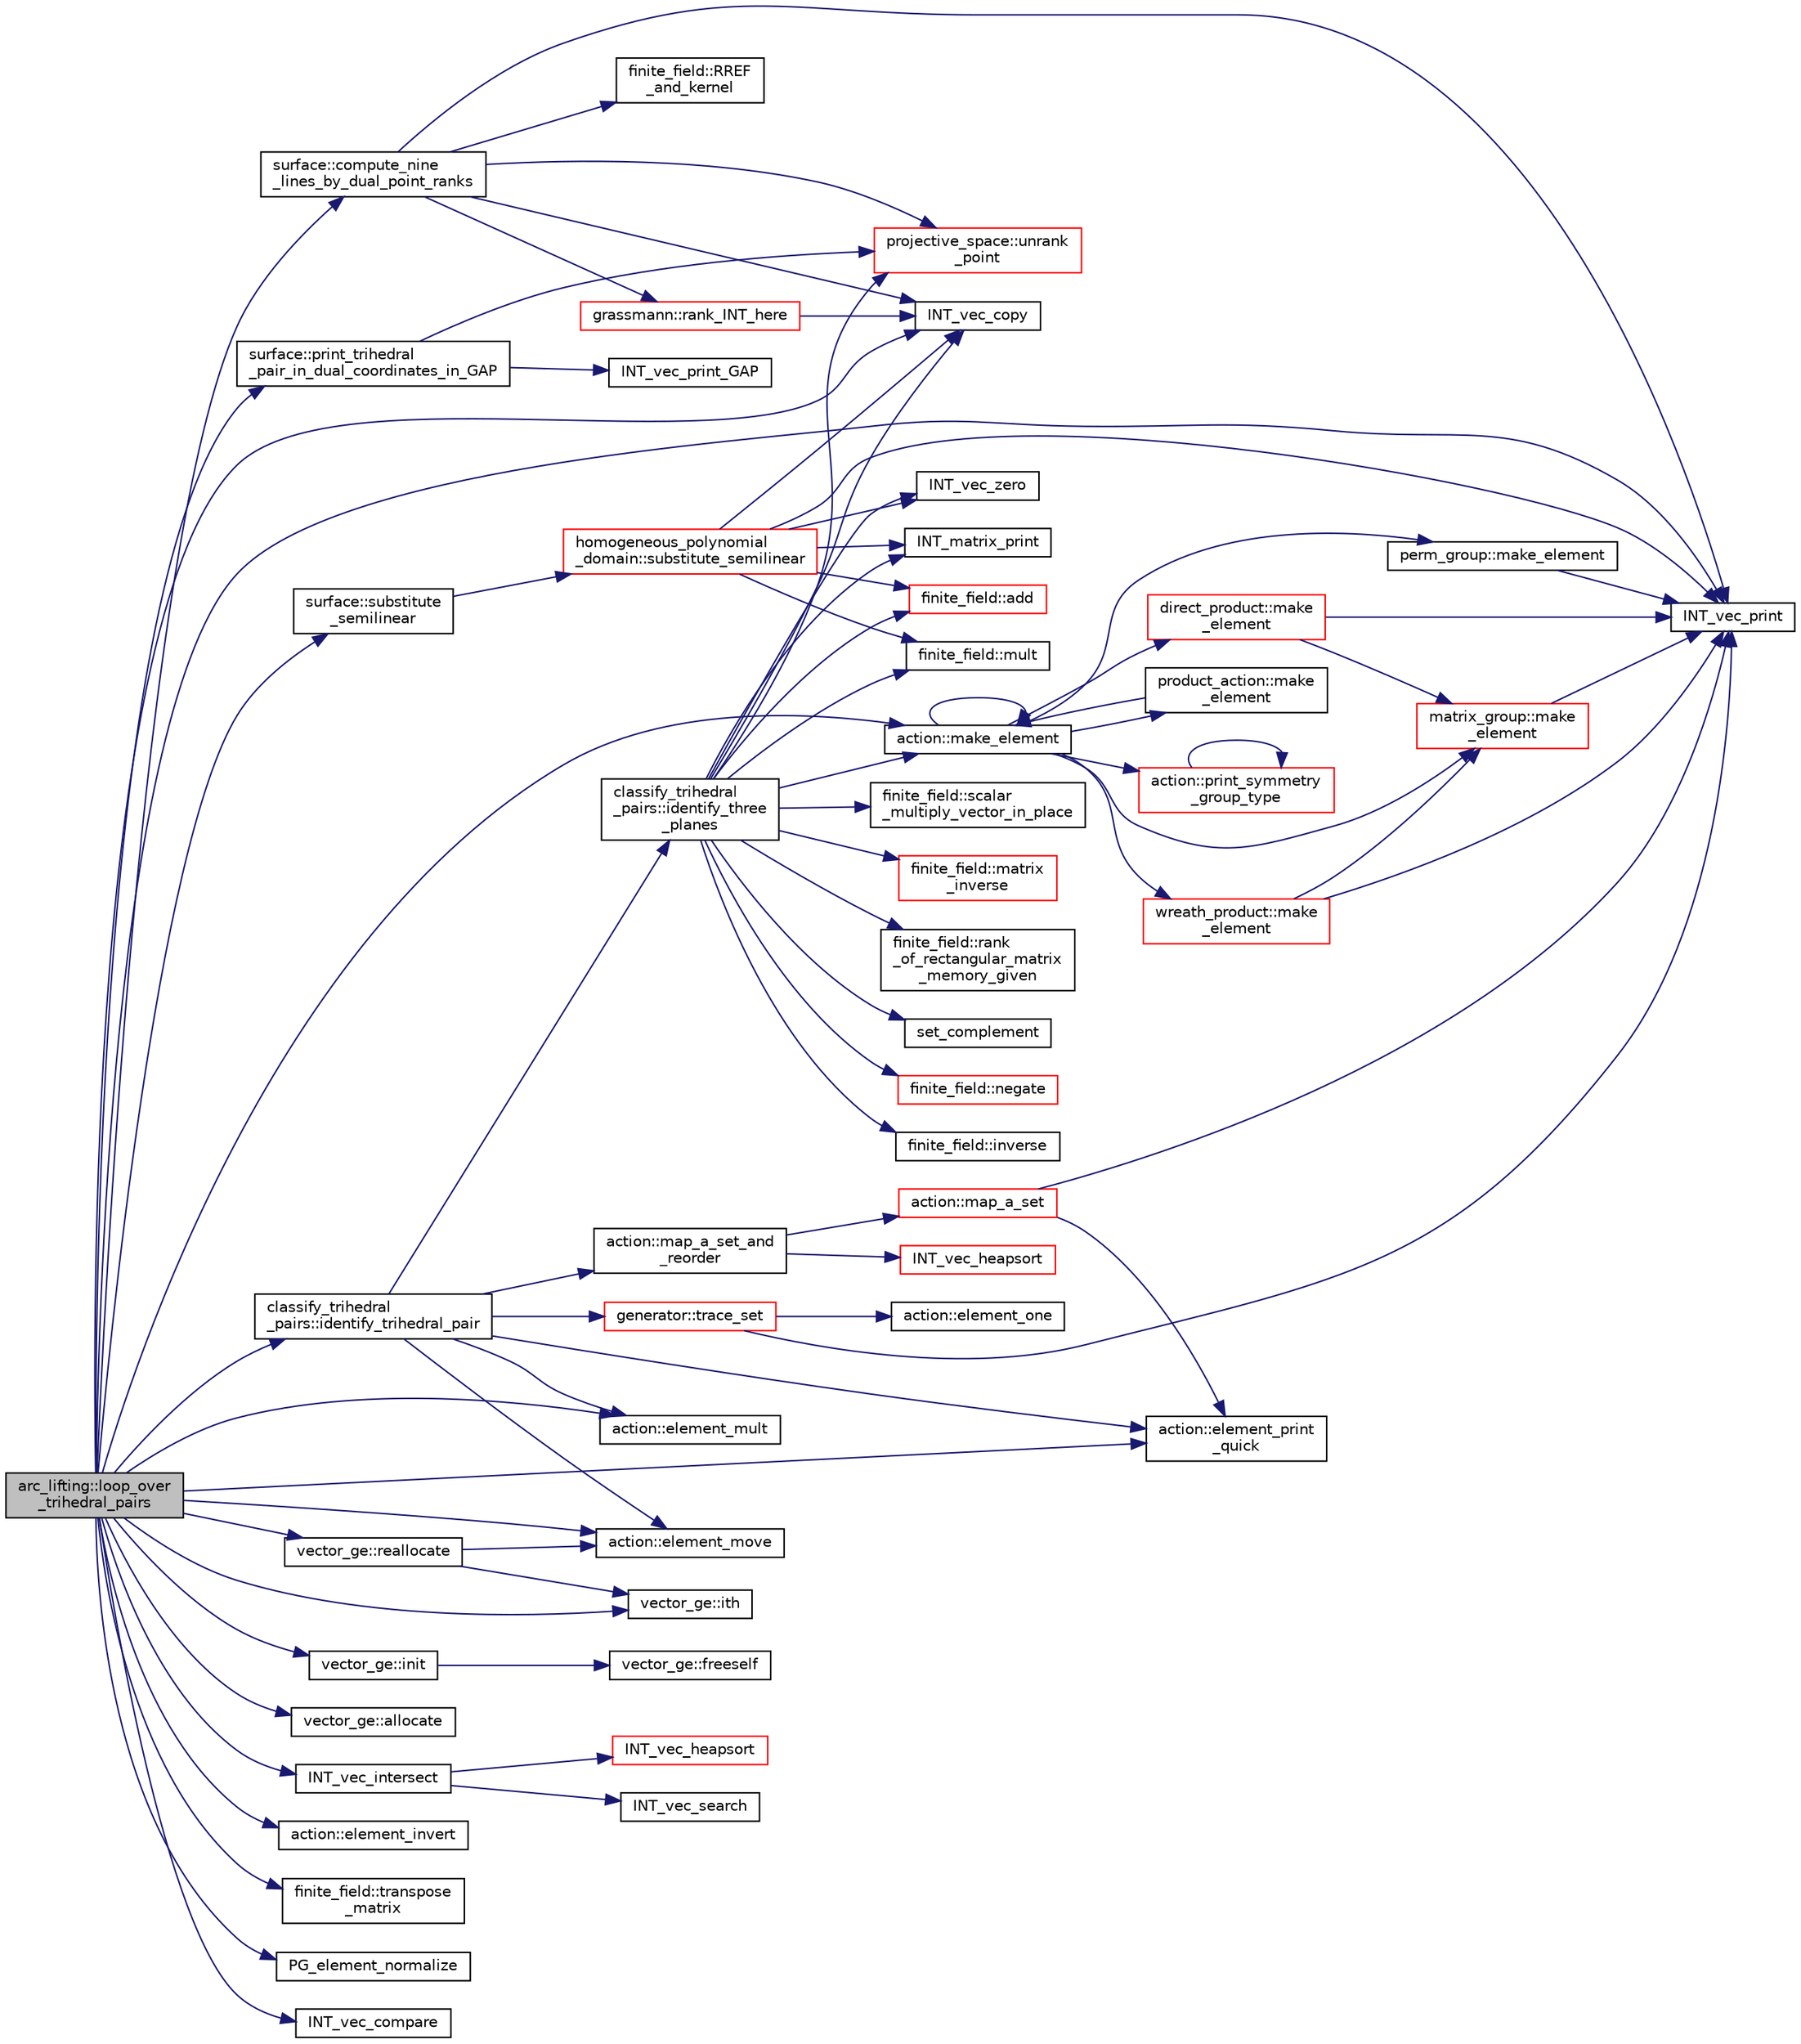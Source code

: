 digraph "arc_lifting::loop_over_trihedral_pairs"
{
  edge [fontname="Helvetica",fontsize="10",labelfontname="Helvetica",labelfontsize="10"];
  node [fontname="Helvetica",fontsize="10",shape=record];
  rankdir="LR";
  Node689 [label="arc_lifting::loop_over\l_trihedral_pairs",height=0.2,width=0.4,color="black", fillcolor="grey75", style="filled", fontcolor="black"];
  Node689 -> Node690 [color="midnightblue",fontsize="10",style="solid",fontname="Helvetica"];
  Node690 [label="classify_trihedral\l_pairs::identify_trihedral_pair",height=0.2,width=0.4,color="black", fillcolor="white", style="filled",URL="$d1/d21/classclassify__trihedral__pairs.html#a1a85f616b5043da9f7e585868b0d191d"];
  Node690 -> Node691 [color="midnightblue",fontsize="10",style="solid",fontname="Helvetica"];
  Node691 [label="classify_trihedral\l_pairs::identify_three\l_planes",height=0.2,width=0.4,color="black", fillcolor="white", style="filled",URL="$d1/d21/classclassify__trihedral__pairs.html#a0c39bec96db456430eb119aa573f6d25"];
  Node691 -> Node692 [color="midnightblue",fontsize="10",style="solid",fontname="Helvetica"];
  Node692 [label="projective_space::unrank\l_point",height=0.2,width=0.4,color="red", fillcolor="white", style="filled",URL="$d2/d17/classprojective__space.html#a3cb7917af4c5f1590b660d4bf907e0fa"];
  Node691 -> Node694 [color="midnightblue",fontsize="10",style="solid",fontname="Helvetica"];
  Node694 [label="INT_vec_copy",height=0.2,width=0.4,color="black", fillcolor="white", style="filled",URL="$df/dbf/sajeeb_8_c.html#ac2d875e27e009af6ec04d17254d11075"];
  Node691 -> Node695 [color="midnightblue",fontsize="10",style="solid",fontname="Helvetica"];
  Node695 [label="finite_field::rank\l_of_rectangular_matrix\l_memory_given",height=0.2,width=0.4,color="black", fillcolor="white", style="filled",URL="$df/d5a/classfinite__field.html#a264a664b2b42be02d0bf919e058eb358"];
  Node691 -> Node696 [color="midnightblue",fontsize="10",style="solid",fontname="Helvetica"];
  Node696 [label="set_complement",height=0.2,width=0.4,color="black", fillcolor="white", style="filled",URL="$d2/d7c/combinatorics_8_c.html#ab7dc77f73fc69bb15dbec52aba503c3b"];
  Node691 -> Node697 [color="midnightblue",fontsize="10",style="solid",fontname="Helvetica"];
  Node697 [label="finite_field::add",height=0.2,width=0.4,color="red", fillcolor="white", style="filled",URL="$df/d5a/classfinite__field.html#a8f12328a27500f3c7be0c849ebbc9d14"];
  Node691 -> Node700 [color="midnightblue",fontsize="10",style="solid",fontname="Helvetica"];
  Node700 [label="finite_field::mult",height=0.2,width=0.4,color="black", fillcolor="white", style="filled",URL="$df/d5a/classfinite__field.html#a24fb5917aa6d4d656fd855b7f44a13b0"];
  Node691 -> Node701 [color="midnightblue",fontsize="10",style="solid",fontname="Helvetica"];
  Node701 [label="finite_field::negate",height=0.2,width=0.4,color="red", fillcolor="white", style="filled",URL="$df/d5a/classfinite__field.html#aa9d798298f25d4a9262b5bc5f1733e31"];
  Node691 -> Node702 [color="midnightblue",fontsize="10",style="solid",fontname="Helvetica"];
  Node702 [label="finite_field::inverse",height=0.2,width=0.4,color="black", fillcolor="white", style="filled",URL="$df/d5a/classfinite__field.html#a69f2a12c01e70b7ce2d115c5221c9cdd"];
  Node691 -> Node703 [color="midnightblue",fontsize="10",style="solid",fontname="Helvetica"];
  Node703 [label="finite_field::scalar\l_multiply_vector_in_place",height=0.2,width=0.4,color="black", fillcolor="white", style="filled",URL="$df/d5a/classfinite__field.html#ab9b0987ee489bda0ad9027bbe3b3a930"];
  Node691 -> Node704 [color="midnightblue",fontsize="10",style="solid",fontname="Helvetica"];
  Node704 [label="INT_vec_zero",height=0.2,width=0.4,color="black", fillcolor="white", style="filled",URL="$df/dbf/sajeeb_8_c.html#aa8c9c7977203577026080f546fe4980f"];
  Node691 -> Node705 [color="midnightblue",fontsize="10",style="solid",fontname="Helvetica"];
  Node705 [label="INT_matrix_print",height=0.2,width=0.4,color="black", fillcolor="white", style="filled",URL="$d5/db4/io__and__os_8h.html#afd4180a24bef3a2b584668a4eaf607ff"];
  Node691 -> Node706 [color="midnightblue",fontsize="10",style="solid",fontname="Helvetica"];
  Node706 [label="finite_field::matrix\l_inverse",height=0.2,width=0.4,color="red", fillcolor="white", style="filled",URL="$df/d5a/classfinite__field.html#a3ef088739ceac47367f4b328697726a5"];
  Node691 -> Node712 [color="midnightblue",fontsize="10",style="solid",fontname="Helvetica"];
  Node712 [label="action::make_element",height=0.2,width=0.4,color="black", fillcolor="white", style="filled",URL="$d2/d86/classaction.html#a920fa2a27583fb60bae10e7b282cdd1d"];
  Node712 -> Node713 [color="midnightblue",fontsize="10",style="solid",fontname="Helvetica"];
  Node713 [label="product_action::make\l_element",height=0.2,width=0.4,color="black", fillcolor="white", style="filled",URL="$d8/d74/classproduct__action.html#a1d16f9f3a4be7b3ed6ce0825612a3cd8"];
  Node713 -> Node712 [color="midnightblue",fontsize="10",style="solid",fontname="Helvetica"];
  Node712 -> Node712 [color="midnightblue",fontsize="10",style="solid",fontname="Helvetica"];
  Node712 -> Node714 [color="midnightblue",fontsize="10",style="solid",fontname="Helvetica"];
  Node714 [label="matrix_group::make\l_element",height=0.2,width=0.4,color="red", fillcolor="white", style="filled",URL="$d3/ded/classmatrix__group.html#adf67c0031ec58afbbc545e65a1cf6845"];
  Node714 -> Node715 [color="midnightblue",fontsize="10",style="solid",fontname="Helvetica"];
  Node715 [label="INT_vec_print",height=0.2,width=0.4,color="black", fillcolor="white", style="filled",URL="$df/dbf/sajeeb_8_c.html#a79a5901af0b47dd0d694109543c027fe"];
  Node712 -> Node730 [color="midnightblue",fontsize="10",style="solid",fontname="Helvetica"];
  Node730 [label="wreath_product::make\l_element",height=0.2,width=0.4,color="red", fillcolor="white", style="filled",URL="$d8/dfa/classwreath__product.html#ac47838a579877034b1d2b4cd897625c1"];
  Node730 -> Node715 [color="midnightblue",fontsize="10",style="solid",fontname="Helvetica"];
  Node730 -> Node714 [color="midnightblue",fontsize="10",style="solid",fontname="Helvetica"];
  Node712 -> Node733 [color="midnightblue",fontsize="10",style="solid",fontname="Helvetica"];
  Node733 [label="direct_product::make\l_element",height=0.2,width=0.4,color="red", fillcolor="white", style="filled",URL="$dc/daf/classdirect__product.html#a776efa4be66f9b0481d1f012a14c9dde"];
  Node733 -> Node715 [color="midnightblue",fontsize="10",style="solid",fontname="Helvetica"];
  Node733 -> Node714 [color="midnightblue",fontsize="10",style="solid",fontname="Helvetica"];
  Node712 -> Node736 [color="midnightblue",fontsize="10",style="solid",fontname="Helvetica"];
  Node736 [label="perm_group::make_element",height=0.2,width=0.4,color="black", fillcolor="white", style="filled",URL="$df/d0a/classperm__group.html#a52c1c9e55966809c1e30aad80df87774"];
  Node736 -> Node715 [color="midnightblue",fontsize="10",style="solid",fontname="Helvetica"];
  Node712 -> Node737 [color="midnightblue",fontsize="10",style="solid",fontname="Helvetica"];
  Node737 [label="action::print_symmetry\l_group_type",height=0.2,width=0.4,color="red", fillcolor="white", style="filled",URL="$d2/d86/classaction.html#aed811766c7e64fe2c853df8b0b67aa6e"];
  Node737 -> Node737 [color="midnightblue",fontsize="10",style="solid",fontname="Helvetica"];
  Node690 -> Node739 [color="midnightblue",fontsize="10",style="solid",fontname="Helvetica"];
  Node739 [label="action::element_print\l_quick",height=0.2,width=0.4,color="black", fillcolor="white", style="filled",URL="$d2/d86/classaction.html#a4844680cf6750396f76494a28655265b"];
  Node690 -> Node740 [color="midnightblue",fontsize="10",style="solid",fontname="Helvetica"];
  Node740 [label="action::map_a_set_and\l_reorder",height=0.2,width=0.4,color="black", fillcolor="white", style="filled",URL="$d2/d86/classaction.html#affe38c85a0ff3cb34d233afa7b4aea35"];
  Node740 -> Node741 [color="midnightblue",fontsize="10",style="solid",fontname="Helvetica"];
  Node741 [label="action::map_a_set",height=0.2,width=0.4,color="red", fillcolor="white", style="filled",URL="$d2/d86/classaction.html#a600e542e5aeca2a46f18110e027947e0"];
  Node741 -> Node739 [color="midnightblue",fontsize="10",style="solid",fontname="Helvetica"];
  Node741 -> Node715 [color="midnightblue",fontsize="10",style="solid",fontname="Helvetica"];
  Node740 -> Node743 [color="midnightblue",fontsize="10",style="solid",fontname="Helvetica"];
  Node743 [label="INT_vec_heapsort",height=0.2,width=0.4,color="red", fillcolor="white", style="filled",URL="$d5/de2/foundations_2data__structures_2data__structures_8h.html#a3590ad9987f801fbfc94634300182f39"];
  Node690 -> Node747 [color="midnightblue",fontsize="10",style="solid",fontname="Helvetica"];
  Node747 [label="generator::trace_set",height=0.2,width=0.4,color="red", fillcolor="white", style="filled",URL="$d7/d73/classgenerator.html#ae34b55cbb999d9b2aa9dacc8748de0b2"];
  Node747 -> Node715 [color="midnightblue",fontsize="10",style="solid",fontname="Helvetica"];
  Node747 -> Node748 [color="midnightblue",fontsize="10",style="solid",fontname="Helvetica"];
  Node748 [label="action::element_one",height=0.2,width=0.4,color="black", fillcolor="white", style="filled",URL="$d2/d86/classaction.html#a780a105daf04d6d1fe7e2f63b3c88e3b"];
  Node690 -> Node764 [color="midnightblue",fontsize="10",style="solid",fontname="Helvetica"];
  Node764 [label="action::element_mult",height=0.2,width=0.4,color="black", fillcolor="white", style="filled",URL="$d2/d86/classaction.html#ae9e36b2cae1f0f7bd7144097fa9a34b3"];
  Node690 -> Node762 [color="midnightblue",fontsize="10",style="solid",fontname="Helvetica"];
  Node762 [label="action::element_move",height=0.2,width=0.4,color="black", fillcolor="white", style="filled",URL="$d2/d86/classaction.html#a550947491bbb534d3d7951f50198a874"];
  Node689 -> Node777 [color="midnightblue",fontsize="10",style="solid",fontname="Helvetica"];
  Node777 [label="surface::compute_nine\l_lines_by_dual_point_ranks",height=0.2,width=0.4,color="black", fillcolor="white", style="filled",URL="$d5/d88/classsurface.html#aa83b3b78278e3a0846e188a7694beb17"];
  Node777 -> Node692 [color="midnightblue",fontsize="10",style="solid",fontname="Helvetica"];
  Node777 -> Node694 [color="midnightblue",fontsize="10",style="solid",fontname="Helvetica"];
  Node777 -> Node778 [color="midnightblue",fontsize="10",style="solid",fontname="Helvetica"];
  Node778 [label="finite_field::RREF\l_and_kernel",height=0.2,width=0.4,color="black", fillcolor="white", style="filled",URL="$df/d5a/classfinite__field.html#afdf51a97d36ccddcf8f9f969c3a10ed8"];
  Node777 -> Node779 [color="midnightblue",fontsize="10",style="solid",fontname="Helvetica"];
  Node779 [label="grassmann::rank_INT_here",height=0.2,width=0.4,color="red", fillcolor="white", style="filled",URL="$df/d02/classgrassmann.html#aaeab144aec85ec523f5a4d614a86d8d7"];
  Node779 -> Node694 [color="midnightblue",fontsize="10",style="solid",fontname="Helvetica"];
  Node777 -> Node715 [color="midnightblue",fontsize="10",style="solid",fontname="Helvetica"];
  Node689 -> Node715 [color="midnightblue",fontsize="10",style="solid",fontname="Helvetica"];
  Node689 -> Node757 [color="midnightblue",fontsize="10",style="solid",fontname="Helvetica"];
  Node757 [label="vector_ge::init",height=0.2,width=0.4,color="black", fillcolor="white", style="filled",URL="$d4/d6e/classvector__ge.html#afe1d6befd1f1501e6be34afbaa9d30a8"];
  Node757 -> Node758 [color="midnightblue",fontsize="10",style="solid",fontname="Helvetica"];
  Node758 [label="vector_ge::freeself",height=0.2,width=0.4,color="black", fillcolor="white", style="filled",URL="$d4/d6e/classvector__ge.html#aa002e4b715cc73a9b8b367d29700b452"];
  Node689 -> Node759 [color="midnightblue",fontsize="10",style="solid",fontname="Helvetica"];
  Node759 [label="vector_ge::allocate",height=0.2,width=0.4,color="black", fillcolor="white", style="filled",URL="$d4/d6e/classvector__ge.html#a35b062a9201b30f0a87bf87702d243ae"];
  Node689 -> Node694 [color="midnightblue",fontsize="10",style="solid",fontname="Helvetica"];
  Node689 -> Node784 [color="midnightblue",fontsize="10",style="solid",fontname="Helvetica"];
  Node784 [label="INT_vec_intersect",height=0.2,width=0.4,color="black", fillcolor="white", style="filled",URL="$d5/de2/foundations_2data__structures_2data__structures_8h.html#a19855973f5fb469b315f31e7e1402471"];
  Node784 -> Node785 [color="midnightblue",fontsize="10",style="solid",fontname="Helvetica"];
  Node785 [label="INT_vec_heapsort",height=0.2,width=0.4,color="red", fillcolor="white", style="filled",URL="$d4/dd7/sorting_8_c.html#a3590ad9987f801fbfc94634300182f39"];
  Node784 -> Node786 [color="midnightblue",fontsize="10",style="solid",fontname="Helvetica"];
  Node786 [label="INT_vec_search",height=0.2,width=0.4,color="black", fillcolor="white", style="filled",URL="$d4/dd7/sorting_8_c.html#ad103ef2316a1f671bdb68fd9cd9ba945"];
  Node689 -> Node787 [color="midnightblue",fontsize="10",style="solid",fontname="Helvetica"];
  Node787 [label="surface::print_trihedral\l_pair_in_dual_coordinates_in_GAP",height=0.2,width=0.4,color="black", fillcolor="white", style="filled",URL="$d5/d88/classsurface.html#a8cb36b5098a585e239fe65f93b60e961"];
  Node787 -> Node692 [color="midnightblue",fontsize="10",style="solid",fontname="Helvetica"];
  Node787 -> Node788 [color="midnightblue",fontsize="10",style="solid",fontname="Helvetica"];
  Node788 [label="INT_vec_print_GAP",height=0.2,width=0.4,color="black", fillcolor="white", style="filled",URL="$d5/db4/io__and__os_8h.html#ae2cc7aa118a0fc36468c296c4e7440f6"];
  Node689 -> Node789 [color="midnightblue",fontsize="10",style="solid",fontname="Helvetica"];
  Node789 [label="action::element_invert",height=0.2,width=0.4,color="black", fillcolor="white", style="filled",URL="$d2/d86/classaction.html#aa4bd01e338497714586636751fcef436"];
  Node689 -> Node764 [color="midnightblue",fontsize="10",style="solid",fontname="Helvetica"];
  Node689 -> Node739 [color="midnightblue",fontsize="10",style="solid",fontname="Helvetica"];
  Node689 -> Node790 [color="midnightblue",fontsize="10",style="solid",fontname="Helvetica"];
  Node790 [label="finite_field::transpose\l_matrix",height=0.2,width=0.4,color="black", fillcolor="white", style="filled",URL="$df/d5a/classfinite__field.html#ada37d61256296777bbc4104bdcf87116"];
  Node689 -> Node712 [color="midnightblue",fontsize="10",style="solid",fontname="Helvetica"];
  Node689 -> Node761 [color="midnightblue",fontsize="10",style="solid",fontname="Helvetica"];
  Node761 [label="vector_ge::ith",height=0.2,width=0.4,color="black", fillcolor="white", style="filled",URL="$d4/d6e/classvector__ge.html#a1ff002e8b746a9beb119d57dcd4a15ff"];
  Node689 -> Node791 [color="midnightblue",fontsize="10",style="solid",fontname="Helvetica"];
  Node791 [label="surface::substitute\l_semilinear",height=0.2,width=0.4,color="black", fillcolor="white", style="filled",URL="$d5/d88/classsurface.html#a7b34e4c561adbe664a4b0ba6711df457"];
  Node791 -> Node792 [color="midnightblue",fontsize="10",style="solid",fontname="Helvetica"];
  Node792 [label="homogeneous_polynomial\l_domain::substitute_semilinear",height=0.2,width=0.4,color="red", fillcolor="white", style="filled",URL="$d2/da7/classhomogeneous__polynomial__domain.html#ae16fefaacc3385f9f385d1dd6df7ea4d"];
  Node792 -> Node694 [color="midnightblue",fontsize="10",style="solid",fontname="Helvetica"];
  Node792 -> Node704 [color="midnightblue",fontsize="10",style="solid",fontname="Helvetica"];
  Node792 -> Node715 [color="midnightblue",fontsize="10",style="solid",fontname="Helvetica"];
  Node792 -> Node705 [color="midnightblue",fontsize="10",style="solid",fontname="Helvetica"];
  Node792 -> Node697 [color="midnightblue",fontsize="10",style="solid",fontname="Helvetica"];
  Node792 -> Node700 [color="midnightblue",fontsize="10",style="solid",fontname="Helvetica"];
  Node689 -> Node828 [color="midnightblue",fontsize="10",style="solid",fontname="Helvetica"];
  Node828 [label="PG_element_normalize",height=0.2,width=0.4,color="black", fillcolor="white", style="filled",URL="$d4/d67/geometry_8h.html#a5a4c3c1158bad6bab0d786c616bd0996"];
  Node689 -> Node819 [color="midnightblue",fontsize="10",style="solid",fontname="Helvetica"];
  Node819 [label="INT_vec_compare",height=0.2,width=0.4,color="black", fillcolor="white", style="filled",URL="$d5/de2/foundations_2data__structures_2data__structures_8h.html#ac1a17fca23fb4a338aef8547a4c2fded"];
  Node689 -> Node762 [color="midnightblue",fontsize="10",style="solid",fontname="Helvetica"];
  Node689 -> Node829 [color="midnightblue",fontsize="10",style="solid",fontname="Helvetica"];
  Node829 [label="vector_ge::reallocate",height=0.2,width=0.4,color="black", fillcolor="white", style="filled",URL="$d4/d6e/classvector__ge.html#ab19fc29d1eaeca0daa2dd397819a701f"];
  Node829 -> Node761 [color="midnightblue",fontsize="10",style="solid",fontname="Helvetica"];
  Node829 -> Node762 [color="midnightblue",fontsize="10",style="solid",fontname="Helvetica"];
}
